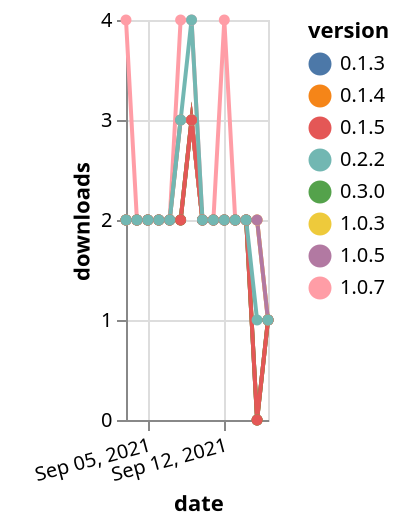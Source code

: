 {"$schema": "https://vega.github.io/schema/vega-lite/v5.json", "description": "A simple bar chart with embedded data.", "data": {"values": [{"date": "2021-09-03", "total": 2077, "delta": 2, "version": "0.1.3"}, {"date": "2021-09-04", "total": 2079, "delta": 2, "version": "0.1.3"}, {"date": "2021-09-05", "total": 2081, "delta": 2, "version": "0.1.3"}, {"date": "2021-09-06", "total": 2083, "delta": 2, "version": "0.1.3"}, {"date": "2021-09-07", "total": 2085, "delta": 2, "version": "0.1.3"}, {"date": "2021-09-08", "total": 2087, "delta": 2, "version": "0.1.3"}, {"date": "2021-09-09", "total": 2090, "delta": 3, "version": "0.1.3"}, {"date": "2021-09-10", "total": 2092, "delta": 2, "version": "0.1.3"}, {"date": "2021-09-11", "total": 2094, "delta": 2, "version": "0.1.3"}, {"date": "2021-09-12", "total": 2096, "delta": 2, "version": "0.1.3"}, {"date": "2021-09-13", "total": 2098, "delta": 2, "version": "0.1.3"}, {"date": "2021-09-14", "total": 2100, "delta": 2, "version": "0.1.3"}, {"date": "2021-09-15", "total": 2100, "delta": 0, "version": "0.1.3"}, {"date": "2021-09-16", "total": 2101, "delta": 1, "version": "0.1.3"}, {"date": "2021-09-03", "total": 1133, "delta": 4, "version": "1.0.7"}, {"date": "2021-09-04", "total": 1135, "delta": 2, "version": "1.0.7"}, {"date": "2021-09-05", "total": 1137, "delta": 2, "version": "1.0.7"}, {"date": "2021-09-06", "total": 1139, "delta": 2, "version": "1.0.7"}, {"date": "2021-09-07", "total": 1141, "delta": 2, "version": "1.0.7"}, {"date": "2021-09-08", "total": 1145, "delta": 4, "version": "1.0.7"}, {"date": "2021-09-09", "total": 1149, "delta": 4, "version": "1.0.7"}, {"date": "2021-09-10", "total": 1151, "delta": 2, "version": "1.0.7"}, {"date": "2021-09-11", "total": 1153, "delta": 2, "version": "1.0.7"}, {"date": "2021-09-12", "total": 1157, "delta": 4, "version": "1.0.7"}, {"date": "2021-09-13", "total": 1159, "delta": 2, "version": "1.0.7"}, {"date": "2021-09-14", "total": 1161, "delta": 2, "version": "1.0.7"}, {"date": "2021-09-15", "total": 1163, "delta": 2, "version": "1.0.7"}, {"date": "2021-09-16", "total": 1164, "delta": 1, "version": "1.0.7"}, {"date": "2021-09-03", "total": 2156, "delta": 2, "version": "0.1.4"}, {"date": "2021-09-04", "total": 2158, "delta": 2, "version": "0.1.4"}, {"date": "2021-09-05", "total": 2160, "delta": 2, "version": "0.1.4"}, {"date": "2021-09-06", "total": 2162, "delta": 2, "version": "0.1.4"}, {"date": "2021-09-07", "total": 2164, "delta": 2, "version": "0.1.4"}, {"date": "2021-09-08", "total": 2166, "delta": 2, "version": "0.1.4"}, {"date": "2021-09-09", "total": 2169, "delta": 3, "version": "0.1.4"}, {"date": "2021-09-10", "total": 2171, "delta": 2, "version": "0.1.4"}, {"date": "2021-09-11", "total": 2173, "delta": 2, "version": "0.1.4"}, {"date": "2021-09-12", "total": 2175, "delta": 2, "version": "0.1.4"}, {"date": "2021-09-13", "total": 2177, "delta": 2, "version": "0.1.4"}, {"date": "2021-09-14", "total": 2179, "delta": 2, "version": "0.1.4"}, {"date": "2021-09-15", "total": 2179, "delta": 0, "version": "0.1.4"}, {"date": "2021-09-16", "total": 2180, "delta": 1, "version": "0.1.4"}, {"date": "2021-09-03", "total": 1153, "delta": 2, "version": "0.3.0"}, {"date": "2021-09-04", "total": 1155, "delta": 2, "version": "0.3.0"}, {"date": "2021-09-05", "total": 1157, "delta": 2, "version": "0.3.0"}, {"date": "2021-09-06", "total": 1159, "delta": 2, "version": "0.3.0"}, {"date": "2021-09-07", "total": 1161, "delta": 2, "version": "0.3.0"}, {"date": "2021-09-08", "total": 1163, "delta": 2, "version": "0.3.0"}, {"date": "2021-09-09", "total": 1166, "delta": 3, "version": "0.3.0"}, {"date": "2021-09-10", "total": 1168, "delta": 2, "version": "0.3.0"}, {"date": "2021-09-11", "total": 1170, "delta": 2, "version": "0.3.0"}, {"date": "2021-09-12", "total": 1172, "delta": 2, "version": "0.3.0"}, {"date": "2021-09-13", "total": 1174, "delta": 2, "version": "0.3.0"}, {"date": "2021-09-14", "total": 1176, "delta": 2, "version": "0.3.0"}, {"date": "2021-09-15", "total": 1176, "delta": 0, "version": "0.3.0"}, {"date": "2021-09-16", "total": 1177, "delta": 1, "version": "0.3.0"}, {"date": "2021-09-03", "total": 1043, "delta": 2, "version": "1.0.3"}, {"date": "2021-09-04", "total": 1045, "delta": 2, "version": "1.0.3"}, {"date": "2021-09-05", "total": 1047, "delta": 2, "version": "1.0.3"}, {"date": "2021-09-06", "total": 1049, "delta": 2, "version": "1.0.3"}, {"date": "2021-09-07", "total": 1051, "delta": 2, "version": "1.0.3"}, {"date": "2021-09-08", "total": 1054, "delta": 3, "version": "1.0.3"}, {"date": "2021-09-09", "total": 1057, "delta": 3, "version": "1.0.3"}, {"date": "2021-09-10", "total": 1059, "delta": 2, "version": "1.0.3"}, {"date": "2021-09-11", "total": 1061, "delta": 2, "version": "1.0.3"}, {"date": "2021-09-12", "total": 1063, "delta": 2, "version": "1.0.3"}, {"date": "2021-09-13", "total": 1065, "delta": 2, "version": "1.0.3"}, {"date": "2021-09-14", "total": 1067, "delta": 2, "version": "1.0.3"}, {"date": "2021-09-15", "total": 1069, "delta": 2, "version": "1.0.3"}, {"date": "2021-09-16", "total": 1070, "delta": 1, "version": "1.0.3"}, {"date": "2021-09-03", "total": 1096, "delta": 2, "version": "1.0.5"}, {"date": "2021-09-04", "total": 1098, "delta": 2, "version": "1.0.5"}, {"date": "2021-09-05", "total": 1100, "delta": 2, "version": "1.0.5"}, {"date": "2021-09-06", "total": 1102, "delta": 2, "version": "1.0.5"}, {"date": "2021-09-07", "total": 1104, "delta": 2, "version": "1.0.5"}, {"date": "2021-09-08", "total": 1107, "delta": 3, "version": "1.0.5"}, {"date": "2021-09-09", "total": 1110, "delta": 3, "version": "1.0.5"}, {"date": "2021-09-10", "total": 1112, "delta": 2, "version": "1.0.5"}, {"date": "2021-09-11", "total": 1114, "delta": 2, "version": "1.0.5"}, {"date": "2021-09-12", "total": 1116, "delta": 2, "version": "1.0.5"}, {"date": "2021-09-13", "total": 1118, "delta": 2, "version": "1.0.5"}, {"date": "2021-09-14", "total": 1120, "delta": 2, "version": "1.0.5"}, {"date": "2021-09-15", "total": 1122, "delta": 2, "version": "1.0.5"}, {"date": "2021-09-16", "total": 1123, "delta": 1, "version": "1.0.5"}, {"date": "2021-09-03", "total": 2094, "delta": 2, "version": "0.1.5"}, {"date": "2021-09-04", "total": 2096, "delta": 2, "version": "0.1.5"}, {"date": "2021-09-05", "total": 2098, "delta": 2, "version": "0.1.5"}, {"date": "2021-09-06", "total": 2100, "delta": 2, "version": "0.1.5"}, {"date": "2021-09-07", "total": 2102, "delta": 2, "version": "0.1.5"}, {"date": "2021-09-08", "total": 2104, "delta": 2, "version": "0.1.5"}, {"date": "2021-09-09", "total": 2107, "delta": 3, "version": "0.1.5"}, {"date": "2021-09-10", "total": 2109, "delta": 2, "version": "0.1.5"}, {"date": "2021-09-11", "total": 2111, "delta": 2, "version": "0.1.5"}, {"date": "2021-09-12", "total": 2113, "delta": 2, "version": "0.1.5"}, {"date": "2021-09-13", "total": 2115, "delta": 2, "version": "0.1.5"}, {"date": "2021-09-14", "total": 2117, "delta": 2, "version": "0.1.5"}, {"date": "2021-09-15", "total": 2117, "delta": 0, "version": "0.1.5"}, {"date": "2021-09-16", "total": 2118, "delta": 1, "version": "0.1.5"}, {"date": "2021-09-03", "total": 1572, "delta": 2, "version": "0.2.2"}, {"date": "2021-09-04", "total": 1574, "delta": 2, "version": "0.2.2"}, {"date": "2021-09-05", "total": 1576, "delta": 2, "version": "0.2.2"}, {"date": "2021-09-06", "total": 1578, "delta": 2, "version": "0.2.2"}, {"date": "2021-09-07", "total": 1580, "delta": 2, "version": "0.2.2"}, {"date": "2021-09-08", "total": 1583, "delta": 3, "version": "0.2.2"}, {"date": "2021-09-09", "total": 1587, "delta": 4, "version": "0.2.2"}, {"date": "2021-09-10", "total": 1589, "delta": 2, "version": "0.2.2"}, {"date": "2021-09-11", "total": 1591, "delta": 2, "version": "0.2.2"}, {"date": "2021-09-12", "total": 1593, "delta": 2, "version": "0.2.2"}, {"date": "2021-09-13", "total": 1595, "delta": 2, "version": "0.2.2"}, {"date": "2021-09-14", "total": 1597, "delta": 2, "version": "0.2.2"}, {"date": "2021-09-15", "total": 1598, "delta": 1, "version": "0.2.2"}, {"date": "2021-09-16", "total": 1599, "delta": 1, "version": "0.2.2"}]}, "width": "container", "mark": {"type": "line", "point": {"filled": true}}, "encoding": {"x": {"field": "date", "type": "temporal", "timeUnit": "yearmonthdate", "title": "date", "axis": {"labelAngle": -15}}, "y": {"field": "delta", "type": "quantitative", "title": "downloads"}, "color": {"field": "version", "type": "nominal"}, "tooltip": {"field": "delta"}}}